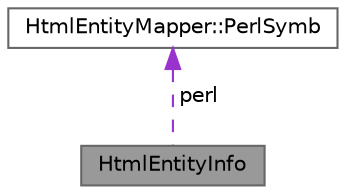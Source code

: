 digraph "HtmlEntityInfo"
{
 // INTERACTIVE_SVG=YES
 // LATEX_PDF_SIZE
  bgcolor="transparent";
  edge [fontname=Helvetica,fontsize=10,labelfontname=Helvetica,labelfontsize=10];
  node [fontname=Helvetica,fontsize=10,shape=box,height=0.2,width=0.4];
  Node1 [label="HtmlEntityInfo",height=0.2,width=0.4,color="gray40", fillcolor="grey60", style="filled", fontcolor="black",tooltip="Structure defining all HTML4 entities, doxygen extensions and doxygen commands representing special s..."];
  Node2 -> Node1 [dir="back",color="darkorchid3",style="dashed",label=" perl" ];
  Node2 [label="HtmlEntityMapper::PerlSymb",height=0.2,width=0.4,color="gray40", fillcolor="white", style="filled",URL="$d8/de0/struct_html_entity_mapper_1_1_perl_symb.html",tooltip=" "];
}
